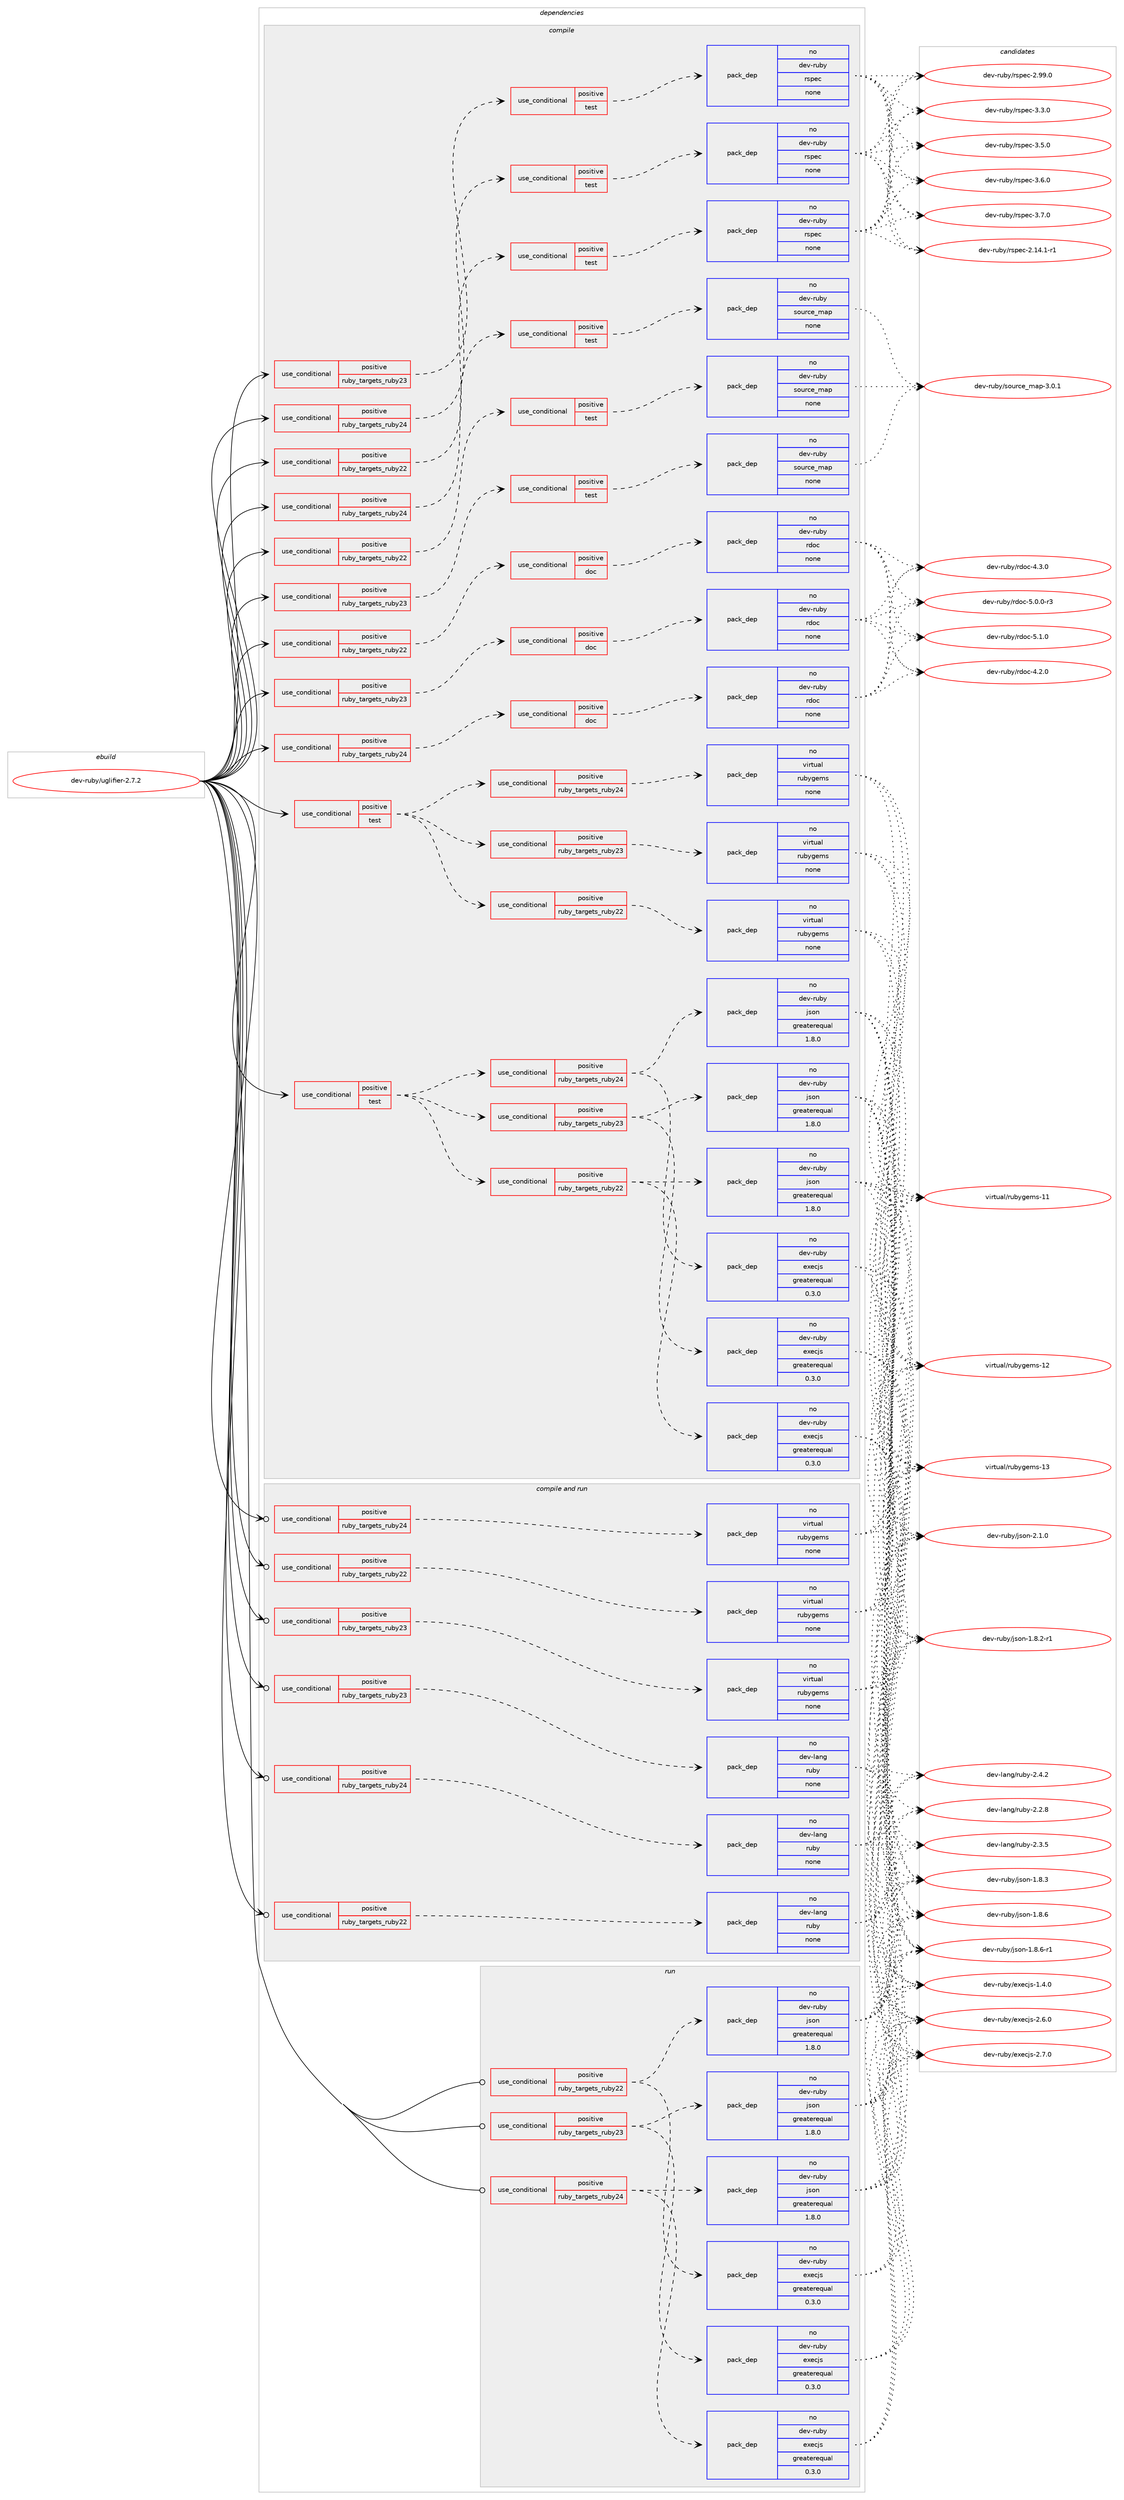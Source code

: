 digraph prolog {

# *************
# Graph options
# *************

newrank=true;
concentrate=true;
compound=true;
graph [rankdir=LR,fontname=Helvetica,fontsize=10,ranksep=1.5];#, ranksep=2.5, nodesep=0.2];
edge  [arrowhead=vee];
node  [fontname=Helvetica,fontsize=10];

# **********
# The ebuild
# **********

subgraph cluster_leftcol {
color=gray;
rank=same;
label=<<i>ebuild</i>>;
id [label="dev-ruby/uglifier-2.7.2", color=red, width=4, href="../dev-ruby/uglifier-2.7.2.svg"];
}

# ****************
# The dependencies
# ****************

subgraph cluster_midcol {
color=gray;
label=<<i>dependencies</i>>;
subgraph cluster_compile {
fillcolor="#eeeeee";
style=filled;
label=<<i>compile</i>>;
subgraph cond75864 {
dependency276438 [label=<<TABLE BORDER="0" CELLBORDER="1" CELLSPACING="0" CELLPADDING="4"><TR><TD ROWSPAN="3" CELLPADDING="10">use_conditional</TD></TR><TR><TD>positive</TD></TR><TR><TD>ruby_targets_ruby22</TD></TR></TABLE>>, shape=none, color=red];
subgraph cond75865 {
dependency276439 [label=<<TABLE BORDER="0" CELLBORDER="1" CELLSPACING="0" CELLPADDING="4"><TR><TD ROWSPAN="3" CELLPADDING="10">use_conditional</TD></TR><TR><TD>positive</TD></TR><TR><TD>doc</TD></TR></TABLE>>, shape=none, color=red];
subgraph pack196458 {
dependency276440 [label=<<TABLE BORDER="0" CELLBORDER="1" CELLSPACING="0" CELLPADDING="4" WIDTH="220"><TR><TD ROWSPAN="6" CELLPADDING="30">pack_dep</TD></TR><TR><TD WIDTH="110">no</TD></TR><TR><TD>dev-ruby</TD></TR><TR><TD>rdoc</TD></TR><TR><TD>none</TD></TR><TR><TD></TD></TR></TABLE>>, shape=none, color=blue];
}
dependency276439:e -> dependency276440:w [weight=20,style="dashed",arrowhead="vee"];
}
dependency276438:e -> dependency276439:w [weight=20,style="dashed",arrowhead="vee"];
}
id:e -> dependency276438:w [weight=20,style="solid",arrowhead="vee"];
subgraph cond75866 {
dependency276441 [label=<<TABLE BORDER="0" CELLBORDER="1" CELLSPACING="0" CELLPADDING="4"><TR><TD ROWSPAN="3" CELLPADDING="10">use_conditional</TD></TR><TR><TD>positive</TD></TR><TR><TD>ruby_targets_ruby22</TD></TR></TABLE>>, shape=none, color=red];
subgraph cond75867 {
dependency276442 [label=<<TABLE BORDER="0" CELLBORDER="1" CELLSPACING="0" CELLPADDING="4"><TR><TD ROWSPAN="3" CELLPADDING="10">use_conditional</TD></TR><TR><TD>positive</TD></TR><TR><TD>test</TD></TR></TABLE>>, shape=none, color=red];
subgraph pack196459 {
dependency276443 [label=<<TABLE BORDER="0" CELLBORDER="1" CELLSPACING="0" CELLPADDING="4" WIDTH="220"><TR><TD ROWSPAN="6" CELLPADDING="30">pack_dep</TD></TR><TR><TD WIDTH="110">no</TD></TR><TR><TD>dev-ruby</TD></TR><TR><TD>rspec</TD></TR><TR><TD>none</TD></TR><TR><TD></TD></TR></TABLE>>, shape=none, color=blue];
}
dependency276442:e -> dependency276443:w [weight=20,style="dashed",arrowhead="vee"];
}
dependency276441:e -> dependency276442:w [weight=20,style="dashed",arrowhead="vee"];
}
id:e -> dependency276441:w [weight=20,style="solid",arrowhead="vee"];
subgraph cond75868 {
dependency276444 [label=<<TABLE BORDER="0" CELLBORDER="1" CELLSPACING="0" CELLPADDING="4"><TR><TD ROWSPAN="3" CELLPADDING="10">use_conditional</TD></TR><TR><TD>positive</TD></TR><TR><TD>ruby_targets_ruby22</TD></TR></TABLE>>, shape=none, color=red];
subgraph cond75869 {
dependency276445 [label=<<TABLE BORDER="0" CELLBORDER="1" CELLSPACING="0" CELLPADDING="4"><TR><TD ROWSPAN="3" CELLPADDING="10">use_conditional</TD></TR><TR><TD>positive</TD></TR><TR><TD>test</TD></TR></TABLE>>, shape=none, color=red];
subgraph pack196460 {
dependency276446 [label=<<TABLE BORDER="0" CELLBORDER="1" CELLSPACING="0" CELLPADDING="4" WIDTH="220"><TR><TD ROWSPAN="6" CELLPADDING="30">pack_dep</TD></TR><TR><TD WIDTH="110">no</TD></TR><TR><TD>dev-ruby</TD></TR><TR><TD>source_map</TD></TR><TR><TD>none</TD></TR><TR><TD></TD></TR></TABLE>>, shape=none, color=blue];
}
dependency276445:e -> dependency276446:w [weight=20,style="dashed",arrowhead="vee"];
}
dependency276444:e -> dependency276445:w [weight=20,style="dashed",arrowhead="vee"];
}
id:e -> dependency276444:w [weight=20,style="solid",arrowhead="vee"];
subgraph cond75870 {
dependency276447 [label=<<TABLE BORDER="0" CELLBORDER="1" CELLSPACING="0" CELLPADDING="4"><TR><TD ROWSPAN="3" CELLPADDING="10">use_conditional</TD></TR><TR><TD>positive</TD></TR><TR><TD>ruby_targets_ruby23</TD></TR></TABLE>>, shape=none, color=red];
subgraph cond75871 {
dependency276448 [label=<<TABLE BORDER="0" CELLBORDER="1" CELLSPACING="0" CELLPADDING="4"><TR><TD ROWSPAN="3" CELLPADDING="10">use_conditional</TD></TR><TR><TD>positive</TD></TR><TR><TD>doc</TD></TR></TABLE>>, shape=none, color=red];
subgraph pack196461 {
dependency276449 [label=<<TABLE BORDER="0" CELLBORDER="1" CELLSPACING="0" CELLPADDING="4" WIDTH="220"><TR><TD ROWSPAN="6" CELLPADDING="30">pack_dep</TD></TR><TR><TD WIDTH="110">no</TD></TR><TR><TD>dev-ruby</TD></TR><TR><TD>rdoc</TD></TR><TR><TD>none</TD></TR><TR><TD></TD></TR></TABLE>>, shape=none, color=blue];
}
dependency276448:e -> dependency276449:w [weight=20,style="dashed",arrowhead="vee"];
}
dependency276447:e -> dependency276448:w [weight=20,style="dashed",arrowhead="vee"];
}
id:e -> dependency276447:w [weight=20,style="solid",arrowhead="vee"];
subgraph cond75872 {
dependency276450 [label=<<TABLE BORDER="0" CELLBORDER="1" CELLSPACING="0" CELLPADDING="4"><TR><TD ROWSPAN="3" CELLPADDING="10">use_conditional</TD></TR><TR><TD>positive</TD></TR><TR><TD>ruby_targets_ruby23</TD></TR></TABLE>>, shape=none, color=red];
subgraph cond75873 {
dependency276451 [label=<<TABLE BORDER="0" CELLBORDER="1" CELLSPACING="0" CELLPADDING="4"><TR><TD ROWSPAN="3" CELLPADDING="10">use_conditional</TD></TR><TR><TD>positive</TD></TR><TR><TD>test</TD></TR></TABLE>>, shape=none, color=red];
subgraph pack196462 {
dependency276452 [label=<<TABLE BORDER="0" CELLBORDER="1" CELLSPACING="0" CELLPADDING="4" WIDTH="220"><TR><TD ROWSPAN="6" CELLPADDING="30">pack_dep</TD></TR><TR><TD WIDTH="110">no</TD></TR><TR><TD>dev-ruby</TD></TR><TR><TD>rspec</TD></TR><TR><TD>none</TD></TR><TR><TD></TD></TR></TABLE>>, shape=none, color=blue];
}
dependency276451:e -> dependency276452:w [weight=20,style="dashed",arrowhead="vee"];
}
dependency276450:e -> dependency276451:w [weight=20,style="dashed",arrowhead="vee"];
}
id:e -> dependency276450:w [weight=20,style="solid",arrowhead="vee"];
subgraph cond75874 {
dependency276453 [label=<<TABLE BORDER="0" CELLBORDER="1" CELLSPACING="0" CELLPADDING="4"><TR><TD ROWSPAN="3" CELLPADDING="10">use_conditional</TD></TR><TR><TD>positive</TD></TR><TR><TD>ruby_targets_ruby23</TD></TR></TABLE>>, shape=none, color=red];
subgraph cond75875 {
dependency276454 [label=<<TABLE BORDER="0" CELLBORDER="1" CELLSPACING="0" CELLPADDING="4"><TR><TD ROWSPAN="3" CELLPADDING="10">use_conditional</TD></TR><TR><TD>positive</TD></TR><TR><TD>test</TD></TR></TABLE>>, shape=none, color=red];
subgraph pack196463 {
dependency276455 [label=<<TABLE BORDER="0" CELLBORDER="1" CELLSPACING="0" CELLPADDING="4" WIDTH="220"><TR><TD ROWSPAN="6" CELLPADDING="30">pack_dep</TD></TR><TR><TD WIDTH="110">no</TD></TR><TR><TD>dev-ruby</TD></TR><TR><TD>source_map</TD></TR><TR><TD>none</TD></TR><TR><TD></TD></TR></TABLE>>, shape=none, color=blue];
}
dependency276454:e -> dependency276455:w [weight=20,style="dashed",arrowhead="vee"];
}
dependency276453:e -> dependency276454:w [weight=20,style="dashed",arrowhead="vee"];
}
id:e -> dependency276453:w [weight=20,style="solid",arrowhead="vee"];
subgraph cond75876 {
dependency276456 [label=<<TABLE BORDER="0" CELLBORDER="1" CELLSPACING="0" CELLPADDING="4"><TR><TD ROWSPAN="3" CELLPADDING="10">use_conditional</TD></TR><TR><TD>positive</TD></TR><TR><TD>ruby_targets_ruby24</TD></TR></TABLE>>, shape=none, color=red];
subgraph cond75877 {
dependency276457 [label=<<TABLE BORDER="0" CELLBORDER="1" CELLSPACING="0" CELLPADDING="4"><TR><TD ROWSPAN="3" CELLPADDING="10">use_conditional</TD></TR><TR><TD>positive</TD></TR><TR><TD>doc</TD></TR></TABLE>>, shape=none, color=red];
subgraph pack196464 {
dependency276458 [label=<<TABLE BORDER="0" CELLBORDER="1" CELLSPACING="0" CELLPADDING="4" WIDTH="220"><TR><TD ROWSPAN="6" CELLPADDING="30">pack_dep</TD></TR><TR><TD WIDTH="110">no</TD></TR><TR><TD>dev-ruby</TD></TR><TR><TD>rdoc</TD></TR><TR><TD>none</TD></TR><TR><TD></TD></TR></TABLE>>, shape=none, color=blue];
}
dependency276457:e -> dependency276458:w [weight=20,style="dashed",arrowhead="vee"];
}
dependency276456:e -> dependency276457:w [weight=20,style="dashed",arrowhead="vee"];
}
id:e -> dependency276456:w [weight=20,style="solid",arrowhead="vee"];
subgraph cond75878 {
dependency276459 [label=<<TABLE BORDER="0" CELLBORDER="1" CELLSPACING="0" CELLPADDING="4"><TR><TD ROWSPAN="3" CELLPADDING="10">use_conditional</TD></TR><TR><TD>positive</TD></TR><TR><TD>ruby_targets_ruby24</TD></TR></TABLE>>, shape=none, color=red];
subgraph cond75879 {
dependency276460 [label=<<TABLE BORDER="0" CELLBORDER="1" CELLSPACING="0" CELLPADDING="4"><TR><TD ROWSPAN="3" CELLPADDING="10">use_conditional</TD></TR><TR><TD>positive</TD></TR><TR><TD>test</TD></TR></TABLE>>, shape=none, color=red];
subgraph pack196465 {
dependency276461 [label=<<TABLE BORDER="0" CELLBORDER="1" CELLSPACING="0" CELLPADDING="4" WIDTH="220"><TR><TD ROWSPAN="6" CELLPADDING="30">pack_dep</TD></TR><TR><TD WIDTH="110">no</TD></TR><TR><TD>dev-ruby</TD></TR><TR><TD>rspec</TD></TR><TR><TD>none</TD></TR><TR><TD></TD></TR></TABLE>>, shape=none, color=blue];
}
dependency276460:e -> dependency276461:w [weight=20,style="dashed",arrowhead="vee"];
}
dependency276459:e -> dependency276460:w [weight=20,style="dashed",arrowhead="vee"];
}
id:e -> dependency276459:w [weight=20,style="solid",arrowhead="vee"];
subgraph cond75880 {
dependency276462 [label=<<TABLE BORDER="0" CELLBORDER="1" CELLSPACING="0" CELLPADDING="4"><TR><TD ROWSPAN="3" CELLPADDING="10">use_conditional</TD></TR><TR><TD>positive</TD></TR><TR><TD>ruby_targets_ruby24</TD></TR></TABLE>>, shape=none, color=red];
subgraph cond75881 {
dependency276463 [label=<<TABLE BORDER="0" CELLBORDER="1" CELLSPACING="0" CELLPADDING="4"><TR><TD ROWSPAN="3" CELLPADDING="10">use_conditional</TD></TR><TR><TD>positive</TD></TR><TR><TD>test</TD></TR></TABLE>>, shape=none, color=red];
subgraph pack196466 {
dependency276464 [label=<<TABLE BORDER="0" CELLBORDER="1" CELLSPACING="0" CELLPADDING="4" WIDTH="220"><TR><TD ROWSPAN="6" CELLPADDING="30">pack_dep</TD></TR><TR><TD WIDTH="110">no</TD></TR><TR><TD>dev-ruby</TD></TR><TR><TD>source_map</TD></TR><TR><TD>none</TD></TR><TR><TD></TD></TR></TABLE>>, shape=none, color=blue];
}
dependency276463:e -> dependency276464:w [weight=20,style="dashed",arrowhead="vee"];
}
dependency276462:e -> dependency276463:w [weight=20,style="dashed",arrowhead="vee"];
}
id:e -> dependency276462:w [weight=20,style="solid",arrowhead="vee"];
subgraph cond75882 {
dependency276465 [label=<<TABLE BORDER="0" CELLBORDER="1" CELLSPACING="0" CELLPADDING="4"><TR><TD ROWSPAN="3" CELLPADDING="10">use_conditional</TD></TR><TR><TD>positive</TD></TR><TR><TD>test</TD></TR></TABLE>>, shape=none, color=red];
subgraph cond75883 {
dependency276466 [label=<<TABLE BORDER="0" CELLBORDER="1" CELLSPACING="0" CELLPADDING="4"><TR><TD ROWSPAN="3" CELLPADDING="10">use_conditional</TD></TR><TR><TD>positive</TD></TR><TR><TD>ruby_targets_ruby22</TD></TR></TABLE>>, shape=none, color=red];
subgraph pack196467 {
dependency276467 [label=<<TABLE BORDER="0" CELLBORDER="1" CELLSPACING="0" CELLPADDING="4" WIDTH="220"><TR><TD ROWSPAN="6" CELLPADDING="30">pack_dep</TD></TR><TR><TD WIDTH="110">no</TD></TR><TR><TD>dev-ruby</TD></TR><TR><TD>execjs</TD></TR><TR><TD>greaterequal</TD></TR><TR><TD>0.3.0</TD></TR></TABLE>>, shape=none, color=blue];
}
dependency276466:e -> dependency276467:w [weight=20,style="dashed",arrowhead="vee"];
subgraph pack196468 {
dependency276468 [label=<<TABLE BORDER="0" CELLBORDER="1" CELLSPACING="0" CELLPADDING="4" WIDTH="220"><TR><TD ROWSPAN="6" CELLPADDING="30">pack_dep</TD></TR><TR><TD WIDTH="110">no</TD></TR><TR><TD>dev-ruby</TD></TR><TR><TD>json</TD></TR><TR><TD>greaterequal</TD></TR><TR><TD>1.8.0</TD></TR></TABLE>>, shape=none, color=blue];
}
dependency276466:e -> dependency276468:w [weight=20,style="dashed",arrowhead="vee"];
}
dependency276465:e -> dependency276466:w [weight=20,style="dashed",arrowhead="vee"];
subgraph cond75884 {
dependency276469 [label=<<TABLE BORDER="0" CELLBORDER="1" CELLSPACING="0" CELLPADDING="4"><TR><TD ROWSPAN="3" CELLPADDING="10">use_conditional</TD></TR><TR><TD>positive</TD></TR><TR><TD>ruby_targets_ruby23</TD></TR></TABLE>>, shape=none, color=red];
subgraph pack196469 {
dependency276470 [label=<<TABLE BORDER="0" CELLBORDER="1" CELLSPACING="0" CELLPADDING="4" WIDTH="220"><TR><TD ROWSPAN="6" CELLPADDING="30">pack_dep</TD></TR><TR><TD WIDTH="110">no</TD></TR><TR><TD>dev-ruby</TD></TR><TR><TD>execjs</TD></TR><TR><TD>greaterequal</TD></TR><TR><TD>0.3.0</TD></TR></TABLE>>, shape=none, color=blue];
}
dependency276469:e -> dependency276470:w [weight=20,style="dashed",arrowhead="vee"];
subgraph pack196470 {
dependency276471 [label=<<TABLE BORDER="0" CELLBORDER="1" CELLSPACING="0" CELLPADDING="4" WIDTH="220"><TR><TD ROWSPAN="6" CELLPADDING="30">pack_dep</TD></TR><TR><TD WIDTH="110">no</TD></TR><TR><TD>dev-ruby</TD></TR><TR><TD>json</TD></TR><TR><TD>greaterequal</TD></TR><TR><TD>1.8.0</TD></TR></TABLE>>, shape=none, color=blue];
}
dependency276469:e -> dependency276471:w [weight=20,style="dashed",arrowhead="vee"];
}
dependency276465:e -> dependency276469:w [weight=20,style="dashed",arrowhead="vee"];
subgraph cond75885 {
dependency276472 [label=<<TABLE BORDER="0" CELLBORDER="1" CELLSPACING="0" CELLPADDING="4"><TR><TD ROWSPAN="3" CELLPADDING="10">use_conditional</TD></TR><TR><TD>positive</TD></TR><TR><TD>ruby_targets_ruby24</TD></TR></TABLE>>, shape=none, color=red];
subgraph pack196471 {
dependency276473 [label=<<TABLE BORDER="0" CELLBORDER="1" CELLSPACING="0" CELLPADDING="4" WIDTH="220"><TR><TD ROWSPAN="6" CELLPADDING="30">pack_dep</TD></TR><TR><TD WIDTH="110">no</TD></TR><TR><TD>dev-ruby</TD></TR><TR><TD>execjs</TD></TR><TR><TD>greaterequal</TD></TR><TR><TD>0.3.0</TD></TR></TABLE>>, shape=none, color=blue];
}
dependency276472:e -> dependency276473:w [weight=20,style="dashed",arrowhead="vee"];
subgraph pack196472 {
dependency276474 [label=<<TABLE BORDER="0" CELLBORDER="1" CELLSPACING="0" CELLPADDING="4" WIDTH="220"><TR><TD ROWSPAN="6" CELLPADDING="30">pack_dep</TD></TR><TR><TD WIDTH="110">no</TD></TR><TR><TD>dev-ruby</TD></TR><TR><TD>json</TD></TR><TR><TD>greaterequal</TD></TR><TR><TD>1.8.0</TD></TR></TABLE>>, shape=none, color=blue];
}
dependency276472:e -> dependency276474:w [weight=20,style="dashed",arrowhead="vee"];
}
dependency276465:e -> dependency276472:w [weight=20,style="dashed",arrowhead="vee"];
}
id:e -> dependency276465:w [weight=20,style="solid",arrowhead="vee"];
subgraph cond75886 {
dependency276475 [label=<<TABLE BORDER="0" CELLBORDER="1" CELLSPACING="0" CELLPADDING="4"><TR><TD ROWSPAN="3" CELLPADDING="10">use_conditional</TD></TR><TR><TD>positive</TD></TR><TR><TD>test</TD></TR></TABLE>>, shape=none, color=red];
subgraph cond75887 {
dependency276476 [label=<<TABLE BORDER="0" CELLBORDER="1" CELLSPACING="0" CELLPADDING="4"><TR><TD ROWSPAN="3" CELLPADDING="10">use_conditional</TD></TR><TR><TD>positive</TD></TR><TR><TD>ruby_targets_ruby22</TD></TR></TABLE>>, shape=none, color=red];
subgraph pack196473 {
dependency276477 [label=<<TABLE BORDER="0" CELLBORDER="1" CELLSPACING="0" CELLPADDING="4" WIDTH="220"><TR><TD ROWSPAN="6" CELLPADDING="30">pack_dep</TD></TR><TR><TD WIDTH="110">no</TD></TR><TR><TD>virtual</TD></TR><TR><TD>rubygems</TD></TR><TR><TD>none</TD></TR><TR><TD></TD></TR></TABLE>>, shape=none, color=blue];
}
dependency276476:e -> dependency276477:w [weight=20,style="dashed",arrowhead="vee"];
}
dependency276475:e -> dependency276476:w [weight=20,style="dashed",arrowhead="vee"];
subgraph cond75888 {
dependency276478 [label=<<TABLE BORDER="0" CELLBORDER="1" CELLSPACING="0" CELLPADDING="4"><TR><TD ROWSPAN="3" CELLPADDING="10">use_conditional</TD></TR><TR><TD>positive</TD></TR><TR><TD>ruby_targets_ruby23</TD></TR></TABLE>>, shape=none, color=red];
subgraph pack196474 {
dependency276479 [label=<<TABLE BORDER="0" CELLBORDER="1" CELLSPACING="0" CELLPADDING="4" WIDTH="220"><TR><TD ROWSPAN="6" CELLPADDING="30">pack_dep</TD></TR><TR><TD WIDTH="110">no</TD></TR><TR><TD>virtual</TD></TR><TR><TD>rubygems</TD></TR><TR><TD>none</TD></TR><TR><TD></TD></TR></TABLE>>, shape=none, color=blue];
}
dependency276478:e -> dependency276479:w [weight=20,style="dashed",arrowhead="vee"];
}
dependency276475:e -> dependency276478:w [weight=20,style="dashed",arrowhead="vee"];
subgraph cond75889 {
dependency276480 [label=<<TABLE BORDER="0" CELLBORDER="1" CELLSPACING="0" CELLPADDING="4"><TR><TD ROWSPAN="3" CELLPADDING="10">use_conditional</TD></TR><TR><TD>positive</TD></TR><TR><TD>ruby_targets_ruby24</TD></TR></TABLE>>, shape=none, color=red];
subgraph pack196475 {
dependency276481 [label=<<TABLE BORDER="0" CELLBORDER="1" CELLSPACING="0" CELLPADDING="4" WIDTH="220"><TR><TD ROWSPAN="6" CELLPADDING="30">pack_dep</TD></TR><TR><TD WIDTH="110">no</TD></TR><TR><TD>virtual</TD></TR><TR><TD>rubygems</TD></TR><TR><TD>none</TD></TR><TR><TD></TD></TR></TABLE>>, shape=none, color=blue];
}
dependency276480:e -> dependency276481:w [weight=20,style="dashed",arrowhead="vee"];
}
dependency276475:e -> dependency276480:w [weight=20,style="dashed",arrowhead="vee"];
}
id:e -> dependency276475:w [weight=20,style="solid",arrowhead="vee"];
}
subgraph cluster_compileandrun {
fillcolor="#eeeeee";
style=filled;
label=<<i>compile and run</i>>;
subgraph cond75890 {
dependency276482 [label=<<TABLE BORDER="0" CELLBORDER="1" CELLSPACING="0" CELLPADDING="4"><TR><TD ROWSPAN="3" CELLPADDING="10">use_conditional</TD></TR><TR><TD>positive</TD></TR><TR><TD>ruby_targets_ruby22</TD></TR></TABLE>>, shape=none, color=red];
subgraph pack196476 {
dependency276483 [label=<<TABLE BORDER="0" CELLBORDER="1" CELLSPACING="0" CELLPADDING="4" WIDTH="220"><TR><TD ROWSPAN="6" CELLPADDING="30">pack_dep</TD></TR><TR><TD WIDTH="110">no</TD></TR><TR><TD>dev-lang</TD></TR><TR><TD>ruby</TD></TR><TR><TD>none</TD></TR><TR><TD></TD></TR></TABLE>>, shape=none, color=blue];
}
dependency276482:e -> dependency276483:w [weight=20,style="dashed",arrowhead="vee"];
}
id:e -> dependency276482:w [weight=20,style="solid",arrowhead="odotvee"];
subgraph cond75891 {
dependency276484 [label=<<TABLE BORDER="0" CELLBORDER="1" CELLSPACING="0" CELLPADDING="4"><TR><TD ROWSPAN="3" CELLPADDING="10">use_conditional</TD></TR><TR><TD>positive</TD></TR><TR><TD>ruby_targets_ruby22</TD></TR></TABLE>>, shape=none, color=red];
subgraph pack196477 {
dependency276485 [label=<<TABLE BORDER="0" CELLBORDER="1" CELLSPACING="0" CELLPADDING="4" WIDTH="220"><TR><TD ROWSPAN="6" CELLPADDING="30">pack_dep</TD></TR><TR><TD WIDTH="110">no</TD></TR><TR><TD>virtual</TD></TR><TR><TD>rubygems</TD></TR><TR><TD>none</TD></TR><TR><TD></TD></TR></TABLE>>, shape=none, color=blue];
}
dependency276484:e -> dependency276485:w [weight=20,style="dashed",arrowhead="vee"];
}
id:e -> dependency276484:w [weight=20,style="solid",arrowhead="odotvee"];
subgraph cond75892 {
dependency276486 [label=<<TABLE BORDER="0" CELLBORDER="1" CELLSPACING="0" CELLPADDING="4"><TR><TD ROWSPAN="3" CELLPADDING="10">use_conditional</TD></TR><TR><TD>positive</TD></TR><TR><TD>ruby_targets_ruby23</TD></TR></TABLE>>, shape=none, color=red];
subgraph pack196478 {
dependency276487 [label=<<TABLE BORDER="0" CELLBORDER="1" CELLSPACING="0" CELLPADDING="4" WIDTH="220"><TR><TD ROWSPAN="6" CELLPADDING="30">pack_dep</TD></TR><TR><TD WIDTH="110">no</TD></TR><TR><TD>dev-lang</TD></TR><TR><TD>ruby</TD></TR><TR><TD>none</TD></TR><TR><TD></TD></TR></TABLE>>, shape=none, color=blue];
}
dependency276486:e -> dependency276487:w [weight=20,style="dashed",arrowhead="vee"];
}
id:e -> dependency276486:w [weight=20,style="solid",arrowhead="odotvee"];
subgraph cond75893 {
dependency276488 [label=<<TABLE BORDER="0" CELLBORDER="1" CELLSPACING="0" CELLPADDING="4"><TR><TD ROWSPAN="3" CELLPADDING="10">use_conditional</TD></TR><TR><TD>positive</TD></TR><TR><TD>ruby_targets_ruby23</TD></TR></TABLE>>, shape=none, color=red];
subgraph pack196479 {
dependency276489 [label=<<TABLE BORDER="0" CELLBORDER="1" CELLSPACING="0" CELLPADDING="4" WIDTH="220"><TR><TD ROWSPAN="6" CELLPADDING="30">pack_dep</TD></TR><TR><TD WIDTH="110">no</TD></TR><TR><TD>virtual</TD></TR><TR><TD>rubygems</TD></TR><TR><TD>none</TD></TR><TR><TD></TD></TR></TABLE>>, shape=none, color=blue];
}
dependency276488:e -> dependency276489:w [weight=20,style="dashed",arrowhead="vee"];
}
id:e -> dependency276488:w [weight=20,style="solid",arrowhead="odotvee"];
subgraph cond75894 {
dependency276490 [label=<<TABLE BORDER="0" CELLBORDER="1" CELLSPACING="0" CELLPADDING="4"><TR><TD ROWSPAN="3" CELLPADDING="10">use_conditional</TD></TR><TR><TD>positive</TD></TR><TR><TD>ruby_targets_ruby24</TD></TR></TABLE>>, shape=none, color=red];
subgraph pack196480 {
dependency276491 [label=<<TABLE BORDER="0" CELLBORDER="1" CELLSPACING="0" CELLPADDING="4" WIDTH="220"><TR><TD ROWSPAN="6" CELLPADDING="30">pack_dep</TD></TR><TR><TD WIDTH="110">no</TD></TR><TR><TD>dev-lang</TD></TR><TR><TD>ruby</TD></TR><TR><TD>none</TD></TR><TR><TD></TD></TR></TABLE>>, shape=none, color=blue];
}
dependency276490:e -> dependency276491:w [weight=20,style="dashed",arrowhead="vee"];
}
id:e -> dependency276490:w [weight=20,style="solid",arrowhead="odotvee"];
subgraph cond75895 {
dependency276492 [label=<<TABLE BORDER="0" CELLBORDER="1" CELLSPACING="0" CELLPADDING="4"><TR><TD ROWSPAN="3" CELLPADDING="10">use_conditional</TD></TR><TR><TD>positive</TD></TR><TR><TD>ruby_targets_ruby24</TD></TR></TABLE>>, shape=none, color=red];
subgraph pack196481 {
dependency276493 [label=<<TABLE BORDER="0" CELLBORDER="1" CELLSPACING="0" CELLPADDING="4" WIDTH="220"><TR><TD ROWSPAN="6" CELLPADDING="30">pack_dep</TD></TR><TR><TD WIDTH="110">no</TD></TR><TR><TD>virtual</TD></TR><TR><TD>rubygems</TD></TR><TR><TD>none</TD></TR><TR><TD></TD></TR></TABLE>>, shape=none, color=blue];
}
dependency276492:e -> dependency276493:w [weight=20,style="dashed",arrowhead="vee"];
}
id:e -> dependency276492:w [weight=20,style="solid",arrowhead="odotvee"];
}
subgraph cluster_run {
fillcolor="#eeeeee";
style=filled;
label=<<i>run</i>>;
subgraph cond75896 {
dependency276494 [label=<<TABLE BORDER="0" CELLBORDER="1" CELLSPACING="0" CELLPADDING="4"><TR><TD ROWSPAN="3" CELLPADDING="10">use_conditional</TD></TR><TR><TD>positive</TD></TR><TR><TD>ruby_targets_ruby22</TD></TR></TABLE>>, shape=none, color=red];
subgraph pack196482 {
dependency276495 [label=<<TABLE BORDER="0" CELLBORDER="1" CELLSPACING="0" CELLPADDING="4" WIDTH="220"><TR><TD ROWSPAN="6" CELLPADDING="30">pack_dep</TD></TR><TR><TD WIDTH="110">no</TD></TR><TR><TD>dev-ruby</TD></TR><TR><TD>execjs</TD></TR><TR><TD>greaterequal</TD></TR><TR><TD>0.3.0</TD></TR></TABLE>>, shape=none, color=blue];
}
dependency276494:e -> dependency276495:w [weight=20,style="dashed",arrowhead="vee"];
subgraph pack196483 {
dependency276496 [label=<<TABLE BORDER="0" CELLBORDER="1" CELLSPACING="0" CELLPADDING="4" WIDTH="220"><TR><TD ROWSPAN="6" CELLPADDING="30">pack_dep</TD></TR><TR><TD WIDTH="110">no</TD></TR><TR><TD>dev-ruby</TD></TR><TR><TD>json</TD></TR><TR><TD>greaterequal</TD></TR><TR><TD>1.8.0</TD></TR></TABLE>>, shape=none, color=blue];
}
dependency276494:e -> dependency276496:w [weight=20,style="dashed",arrowhead="vee"];
}
id:e -> dependency276494:w [weight=20,style="solid",arrowhead="odot"];
subgraph cond75897 {
dependency276497 [label=<<TABLE BORDER="0" CELLBORDER="1" CELLSPACING="0" CELLPADDING="4"><TR><TD ROWSPAN="3" CELLPADDING="10">use_conditional</TD></TR><TR><TD>positive</TD></TR><TR><TD>ruby_targets_ruby23</TD></TR></TABLE>>, shape=none, color=red];
subgraph pack196484 {
dependency276498 [label=<<TABLE BORDER="0" CELLBORDER="1" CELLSPACING="0" CELLPADDING="4" WIDTH="220"><TR><TD ROWSPAN="6" CELLPADDING="30">pack_dep</TD></TR><TR><TD WIDTH="110">no</TD></TR><TR><TD>dev-ruby</TD></TR><TR><TD>execjs</TD></TR><TR><TD>greaterequal</TD></TR><TR><TD>0.3.0</TD></TR></TABLE>>, shape=none, color=blue];
}
dependency276497:e -> dependency276498:w [weight=20,style="dashed",arrowhead="vee"];
subgraph pack196485 {
dependency276499 [label=<<TABLE BORDER="0" CELLBORDER="1" CELLSPACING="0" CELLPADDING="4" WIDTH="220"><TR><TD ROWSPAN="6" CELLPADDING="30">pack_dep</TD></TR><TR><TD WIDTH="110">no</TD></TR><TR><TD>dev-ruby</TD></TR><TR><TD>json</TD></TR><TR><TD>greaterequal</TD></TR><TR><TD>1.8.0</TD></TR></TABLE>>, shape=none, color=blue];
}
dependency276497:e -> dependency276499:w [weight=20,style="dashed",arrowhead="vee"];
}
id:e -> dependency276497:w [weight=20,style="solid",arrowhead="odot"];
subgraph cond75898 {
dependency276500 [label=<<TABLE BORDER="0" CELLBORDER="1" CELLSPACING="0" CELLPADDING="4"><TR><TD ROWSPAN="3" CELLPADDING="10">use_conditional</TD></TR><TR><TD>positive</TD></TR><TR><TD>ruby_targets_ruby24</TD></TR></TABLE>>, shape=none, color=red];
subgraph pack196486 {
dependency276501 [label=<<TABLE BORDER="0" CELLBORDER="1" CELLSPACING="0" CELLPADDING="4" WIDTH="220"><TR><TD ROWSPAN="6" CELLPADDING="30">pack_dep</TD></TR><TR><TD WIDTH="110">no</TD></TR><TR><TD>dev-ruby</TD></TR><TR><TD>execjs</TD></TR><TR><TD>greaterequal</TD></TR><TR><TD>0.3.0</TD></TR></TABLE>>, shape=none, color=blue];
}
dependency276500:e -> dependency276501:w [weight=20,style="dashed",arrowhead="vee"];
subgraph pack196487 {
dependency276502 [label=<<TABLE BORDER="0" CELLBORDER="1" CELLSPACING="0" CELLPADDING="4" WIDTH="220"><TR><TD ROWSPAN="6" CELLPADDING="30">pack_dep</TD></TR><TR><TD WIDTH="110">no</TD></TR><TR><TD>dev-ruby</TD></TR><TR><TD>json</TD></TR><TR><TD>greaterequal</TD></TR><TR><TD>1.8.0</TD></TR></TABLE>>, shape=none, color=blue];
}
dependency276500:e -> dependency276502:w [weight=20,style="dashed",arrowhead="vee"];
}
id:e -> dependency276500:w [weight=20,style="solid",arrowhead="odot"];
}
}

# **************
# The candidates
# **************

subgraph cluster_choices {
rank=same;
color=gray;
label=<<i>candidates</i>>;

subgraph choice196458 {
color=black;
nodesep=1;
choice10010111845114117981214711410011199455246504648 [label="dev-ruby/rdoc-4.2.0", color=red, width=4,href="../dev-ruby/rdoc-4.2.0.svg"];
choice10010111845114117981214711410011199455246514648 [label="dev-ruby/rdoc-4.3.0", color=red, width=4,href="../dev-ruby/rdoc-4.3.0.svg"];
choice100101118451141179812147114100111994553464846484511451 [label="dev-ruby/rdoc-5.0.0-r3", color=red, width=4,href="../dev-ruby/rdoc-5.0.0-r3.svg"];
choice10010111845114117981214711410011199455346494648 [label="dev-ruby/rdoc-5.1.0", color=red, width=4,href="../dev-ruby/rdoc-5.1.0.svg"];
dependency276440:e -> choice10010111845114117981214711410011199455246504648:w [style=dotted,weight="100"];
dependency276440:e -> choice10010111845114117981214711410011199455246514648:w [style=dotted,weight="100"];
dependency276440:e -> choice100101118451141179812147114100111994553464846484511451:w [style=dotted,weight="100"];
dependency276440:e -> choice10010111845114117981214711410011199455346494648:w [style=dotted,weight="100"];
}
subgraph choice196459 {
color=black;
nodesep=1;
choice10010111845114117981214711411511210199455046495246494511449 [label="dev-ruby/rspec-2.14.1-r1", color=red, width=4,href="../dev-ruby/rspec-2.14.1-r1.svg"];
choice1001011184511411798121471141151121019945504657574648 [label="dev-ruby/rspec-2.99.0", color=red, width=4,href="../dev-ruby/rspec-2.99.0.svg"];
choice10010111845114117981214711411511210199455146514648 [label="dev-ruby/rspec-3.3.0", color=red, width=4,href="../dev-ruby/rspec-3.3.0.svg"];
choice10010111845114117981214711411511210199455146534648 [label="dev-ruby/rspec-3.5.0", color=red, width=4,href="../dev-ruby/rspec-3.5.0.svg"];
choice10010111845114117981214711411511210199455146544648 [label="dev-ruby/rspec-3.6.0", color=red, width=4,href="../dev-ruby/rspec-3.6.0.svg"];
choice10010111845114117981214711411511210199455146554648 [label="dev-ruby/rspec-3.7.0", color=red, width=4,href="../dev-ruby/rspec-3.7.0.svg"];
dependency276443:e -> choice10010111845114117981214711411511210199455046495246494511449:w [style=dotted,weight="100"];
dependency276443:e -> choice1001011184511411798121471141151121019945504657574648:w [style=dotted,weight="100"];
dependency276443:e -> choice10010111845114117981214711411511210199455146514648:w [style=dotted,weight="100"];
dependency276443:e -> choice10010111845114117981214711411511210199455146534648:w [style=dotted,weight="100"];
dependency276443:e -> choice10010111845114117981214711411511210199455146544648:w [style=dotted,weight="100"];
dependency276443:e -> choice10010111845114117981214711411511210199455146554648:w [style=dotted,weight="100"];
}
subgraph choice196460 {
color=black;
nodesep=1;
choice100101118451141179812147115111117114991019510997112455146484649 [label="dev-ruby/source_map-3.0.1", color=red, width=4,href="../dev-ruby/source_map-3.0.1.svg"];
dependency276446:e -> choice100101118451141179812147115111117114991019510997112455146484649:w [style=dotted,weight="100"];
}
subgraph choice196461 {
color=black;
nodesep=1;
choice10010111845114117981214711410011199455246504648 [label="dev-ruby/rdoc-4.2.0", color=red, width=4,href="../dev-ruby/rdoc-4.2.0.svg"];
choice10010111845114117981214711410011199455246514648 [label="dev-ruby/rdoc-4.3.0", color=red, width=4,href="../dev-ruby/rdoc-4.3.0.svg"];
choice100101118451141179812147114100111994553464846484511451 [label="dev-ruby/rdoc-5.0.0-r3", color=red, width=4,href="../dev-ruby/rdoc-5.0.0-r3.svg"];
choice10010111845114117981214711410011199455346494648 [label="dev-ruby/rdoc-5.1.0", color=red, width=4,href="../dev-ruby/rdoc-5.1.0.svg"];
dependency276449:e -> choice10010111845114117981214711410011199455246504648:w [style=dotted,weight="100"];
dependency276449:e -> choice10010111845114117981214711410011199455246514648:w [style=dotted,weight="100"];
dependency276449:e -> choice100101118451141179812147114100111994553464846484511451:w [style=dotted,weight="100"];
dependency276449:e -> choice10010111845114117981214711410011199455346494648:w [style=dotted,weight="100"];
}
subgraph choice196462 {
color=black;
nodesep=1;
choice10010111845114117981214711411511210199455046495246494511449 [label="dev-ruby/rspec-2.14.1-r1", color=red, width=4,href="../dev-ruby/rspec-2.14.1-r1.svg"];
choice1001011184511411798121471141151121019945504657574648 [label="dev-ruby/rspec-2.99.0", color=red, width=4,href="../dev-ruby/rspec-2.99.0.svg"];
choice10010111845114117981214711411511210199455146514648 [label="dev-ruby/rspec-3.3.0", color=red, width=4,href="../dev-ruby/rspec-3.3.0.svg"];
choice10010111845114117981214711411511210199455146534648 [label="dev-ruby/rspec-3.5.0", color=red, width=4,href="../dev-ruby/rspec-3.5.0.svg"];
choice10010111845114117981214711411511210199455146544648 [label="dev-ruby/rspec-3.6.0", color=red, width=4,href="../dev-ruby/rspec-3.6.0.svg"];
choice10010111845114117981214711411511210199455146554648 [label="dev-ruby/rspec-3.7.0", color=red, width=4,href="../dev-ruby/rspec-3.7.0.svg"];
dependency276452:e -> choice10010111845114117981214711411511210199455046495246494511449:w [style=dotted,weight="100"];
dependency276452:e -> choice1001011184511411798121471141151121019945504657574648:w [style=dotted,weight="100"];
dependency276452:e -> choice10010111845114117981214711411511210199455146514648:w [style=dotted,weight="100"];
dependency276452:e -> choice10010111845114117981214711411511210199455146534648:w [style=dotted,weight="100"];
dependency276452:e -> choice10010111845114117981214711411511210199455146544648:w [style=dotted,weight="100"];
dependency276452:e -> choice10010111845114117981214711411511210199455146554648:w [style=dotted,weight="100"];
}
subgraph choice196463 {
color=black;
nodesep=1;
choice100101118451141179812147115111117114991019510997112455146484649 [label="dev-ruby/source_map-3.0.1", color=red, width=4,href="../dev-ruby/source_map-3.0.1.svg"];
dependency276455:e -> choice100101118451141179812147115111117114991019510997112455146484649:w [style=dotted,weight="100"];
}
subgraph choice196464 {
color=black;
nodesep=1;
choice10010111845114117981214711410011199455246504648 [label="dev-ruby/rdoc-4.2.0", color=red, width=4,href="../dev-ruby/rdoc-4.2.0.svg"];
choice10010111845114117981214711410011199455246514648 [label="dev-ruby/rdoc-4.3.0", color=red, width=4,href="../dev-ruby/rdoc-4.3.0.svg"];
choice100101118451141179812147114100111994553464846484511451 [label="dev-ruby/rdoc-5.0.0-r3", color=red, width=4,href="../dev-ruby/rdoc-5.0.0-r3.svg"];
choice10010111845114117981214711410011199455346494648 [label="dev-ruby/rdoc-5.1.0", color=red, width=4,href="../dev-ruby/rdoc-5.1.0.svg"];
dependency276458:e -> choice10010111845114117981214711410011199455246504648:w [style=dotted,weight="100"];
dependency276458:e -> choice10010111845114117981214711410011199455246514648:w [style=dotted,weight="100"];
dependency276458:e -> choice100101118451141179812147114100111994553464846484511451:w [style=dotted,weight="100"];
dependency276458:e -> choice10010111845114117981214711410011199455346494648:w [style=dotted,weight="100"];
}
subgraph choice196465 {
color=black;
nodesep=1;
choice10010111845114117981214711411511210199455046495246494511449 [label="dev-ruby/rspec-2.14.1-r1", color=red, width=4,href="../dev-ruby/rspec-2.14.1-r1.svg"];
choice1001011184511411798121471141151121019945504657574648 [label="dev-ruby/rspec-2.99.0", color=red, width=4,href="../dev-ruby/rspec-2.99.0.svg"];
choice10010111845114117981214711411511210199455146514648 [label="dev-ruby/rspec-3.3.0", color=red, width=4,href="../dev-ruby/rspec-3.3.0.svg"];
choice10010111845114117981214711411511210199455146534648 [label="dev-ruby/rspec-3.5.0", color=red, width=4,href="../dev-ruby/rspec-3.5.0.svg"];
choice10010111845114117981214711411511210199455146544648 [label="dev-ruby/rspec-3.6.0", color=red, width=4,href="../dev-ruby/rspec-3.6.0.svg"];
choice10010111845114117981214711411511210199455146554648 [label="dev-ruby/rspec-3.7.0", color=red, width=4,href="../dev-ruby/rspec-3.7.0.svg"];
dependency276461:e -> choice10010111845114117981214711411511210199455046495246494511449:w [style=dotted,weight="100"];
dependency276461:e -> choice1001011184511411798121471141151121019945504657574648:w [style=dotted,weight="100"];
dependency276461:e -> choice10010111845114117981214711411511210199455146514648:w [style=dotted,weight="100"];
dependency276461:e -> choice10010111845114117981214711411511210199455146534648:w [style=dotted,weight="100"];
dependency276461:e -> choice10010111845114117981214711411511210199455146544648:w [style=dotted,weight="100"];
dependency276461:e -> choice10010111845114117981214711411511210199455146554648:w [style=dotted,weight="100"];
}
subgraph choice196466 {
color=black;
nodesep=1;
choice100101118451141179812147115111117114991019510997112455146484649 [label="dev-ruby/source_map-3.0.1", color=red, width=4,href="../dev-ruby/source_map-3.0.1.svg"];
dependency276464:e -> choice100101118451141179812147115111117114991019510997112455146484649:w [style=dotted,weight="100"];
}
subgraph choice196467 {
color=black;
nodesep=1;
choice10010111845114117981214710112010199106115454946524648 [label="dev-ruby/execjs-1.4.0", color=red, width=4,href="../dev-ruby/execjs-1.4.0.svg"];
choice10010111845114117981214710112010199106115455046544648 [label="dev-ruby/execjs-2.6.0", color=red, width=4,href="../dev-ruby/execjs-2.6.0.svg"];
choice10010111845114117981214710112010199106115455046554648 [label="dev-ruby/execjs-2.7.0", color=red, width=4,href="../dev-ruby/execjs-2.7.0.svg"];
dependency276467:e -> choice10010111845114117981214710112010199106115454946524648:w [style=dotted,weight="100"];
dependency276467:e -> choice10010111845114117981214710112010199106115455046544648:w [style=dotted,weight="100"];
dependency276467:e -> choice10010111845114117981214710112010199106115455046554648:w [style=dotted,weight="100"];
}
subgraph choice196468 {
color=black;
nodesep=1;
choice1001011184511411798121471061151111104549465646504511449 [label="dev-ruby/json-1.8.2-r1", color=red, width=4,href="../dev-ruby/json-1.8.2-r1.svg"];
choice100101118451141179812147106115111110454946564651 [label="dev-ruby/json-1.8.3", color=red, width=4,href="../dev-ruby/json-1.8.3.svg"];
choice100101118451141179812147106115111110454946564654 [label="dev-ruby/json-1.8.6", color=red, width=4,href="../dev-ruby/json-1.8.6.svg"];
choice1001011184511411798121471061151111104549465646544511449 [label="dev-ruby/json-1.8.6-r1", color=red, width=4,href="../dev-ruby/json-1.8.6-r1.svg"];
choice100101118451141179812147106115111110455046494648 [label="dev-ruby/json-2.1.0", color=red, width=4,href="../dev-ruby/json-2.1.0.svg"];
dependency276468:e -> choice1001011184511411798121471061151111104549465646504511449:w [style=dotted,weight="100"];
dependency276468:e -> choice100101118451141179812147106115111110454946564651:w [style=dotted,weight="100"];
dependency276468:e -> choice100101118451141179812147106115111110454946564654:w [style=dotted,weight="100"];
dependency276468:e -> choice1001011184511411798121471061151111104549465646544511449:w [style=dotted,weight="100"];
dependency276468:e -> choice100101118451141179812147106115111110455046494648:w [style=dotted,weight="100"];
}
subgraph choice196469 {
color=black;
nodesep=1;
choice10010111845114117981214710112010199106115454946524648 [label="dev-ruby/execjs-1.4.0", color=red, width=4,href="../dev-ruby/execjs-1.4.0.svg"];
choice10010111845114117981214710112010199106115455046544648 [label="dev-ruby/execjs-2.6.0", color=red, width=4,href="../dev-ruby/execjs-2.6.0.svg"];
choice10010111845114117981214710112010199106115455046554648 [label="dev-ruby/execjs-2.7.0", color=red, width=4,href="../dev-ruby/execjs-2.7.0.svg"];
dependency276470:e -> choice10010111845114117981214710112010199106115454946524648:w [style=dotted,weight="100"];
dependency276470:e -> choice10010111845114117981214710112010199106115455046544648:w [style=dotted,weight="100"];
dependency276470:e -> choice10010111845114117981214710112010199106115455046554648:w [style=dotted,weight="100"];
}
subgraph choice196470 {
color=black;
nodesep=1;
choice1001011184511411798121471061151111104549465646504511449 [label="dev-ruby/json-1.8.2-r1", color=red, width=4,href="../dev-ruby/json-1.8.2-r1.svg"];
choice100101118451141179812147106115111110454946564651 [label="dev-ruby/json-1.8.3", color=red, width=4,href="../dev-ruby/json-1.8.3.svg"];
choice100101118451141179812147106115111110454946564654 [label="dev-ruby/json-1.8.6", color=red, width=4,href="../dev-ruby/json-1.8.6.svg"];
choice1001011184511411798121471061151111104549465646544511449 [label="dev-ruby/json-1.8.6-r1", color=red, width=4,href="../dev-ruby/json-1.8.6-r1.svg"];
choice100101118451141179812147106115111110455046494648 [label="dev-ruby/json-2.1.0", color=red, width=4,href="../dev-ruby/json-2.1.0.svg"];
dependency276471:e -> choice1001011184511411798121471061151111104549465646504511449:w [style=dotted,weight="100"];
dependency276471:e -> choice100101118451141179812147106115111110454946564651:w [style=dotted,weight="100"];
dependency276471:e -> choice100101118451141179812147106115111110454946564654:w [style=dotted,weight="100"];
dependency276471:e -> choice1001011184511411798121471061151111104549465646544511449:w [style=dotted,weight="100"];
dependency276471:e -> choice100101118451141179812147106115111110455046494648:w [style=dotted,weight="100"];
}
subgraph choice196471 {
color=black;
nodesep=1;
choice10010111845114117981214710112010199106115454946524648 [label="dev-ruby/execjs-1.4.0", color=red, width=4,href="../dev-ruby/execjs-1.4.0.svg"];
choice10010111845114117981214710112010199106115455046544648 [label="dev-ruby/execjs-2.6.0", color=red, width=4,href="../dev-ruby/execjs-2.6.0.svg"];
choice10010111845114117981214710112010199106115455046554648 [label="dev-ruby/execjs-2.7.0", color=red, width=4,href="../dev-ruby/execjs-2.7.0.svg"];
dependency276473:e -> choice10010111845114117981214710112010199106115454946524648:w [style=dotted,weight="100"];
dependency276473:e -> choice10010111845114117981214710112010199106115455046544648:w [style=dotted,weight="100"];
dependency276473:e -> choice10010111845114117981214710112010199106115455046554648:w [style=dotted,weight="100"];
}
subgraph choice196472 {
color=black;
nodesep=1;
choice1001011184511411798121471061151111104549465646504511449 [label="dev-ruby/json-1.8.2-r1", color=red, width=4,href="../dev-ruby/json-1.8.2-r1.svg"];
choice100101118451141179812147106115111110454946564651 [label="dev-ruby/json-1.8.3", color=red, width=4,href="../dev-ruby/json-1.8.3.svg"];
choice100101118451141179812147106115111110454946564654 [label="dev-ruby/json-1.8.6", color=red, width=4,href="../dev-ruby/json-1.8.6.svg"];
choice1001011184511411798121471061151111104549465646544511449 [label="dev-ruby/json-1.8.6-r1", color=red, width=4,href="../dev-ruby/json-1.8.6-r1.svg"];
choice100101118451141179812147106115111110455046494648 [label="dev-ruby/json-2.1.0", color=red, width=4,href="../dev-ruby/json-2.1.0.svg"];
dependency276474:e -> choice1001011184511411798121471061151111104549465646504511449:w [style=dotted,weight="100"];
dependency276474:e -> choice100101118451141179812147106115111110454946564651:w [style=dotted,weight="100"];
dependency276474:e -> choice100101118451141179812147106115111110454946564654:w [style=dotted,weight="100"];
dependency276474:e -> choice1001011184511411798121471061151111104549465646544511449:w [style=dotted,weight="100"];
dependency276474:e -> choice100101118451141179812147106115111110455046494648:w [style=dotted,weight="100"];
}
subgraph choice196473 {
color=black;
nodesep=1;
choice118105114116117971084711411798121103101109115454949 [label="virtual/rubygems-11", color=red, width=4,href="../virtual/rubygems-11.svg"];
choice118105114116117971084711411798121103101109115454950 [label="virtual/rubygems-12", color=red, width=4,href="../virtual/rubygems-12.svg"];
choice118105114116117971084711411798121103101109115454951 [label="virtual/rubygems-13", color=red, width=4,href="../virtual/rubygems-13.svg"];
dependency276477:e -> choice118105114116117971084711411798121103101109115454949:w [style=dotted,weight="100"];
dependency276477:e -> choice118105114116117971084711411798121103101109115454950:w [style=dotted,weight="100"];
dependency276477:e -> choice118105114116117971084711411798121103101109115454951:w [style=dotted,weight="100"];
}
subgraph choice196474 {
color=black;
nodesep=1;
choice118105114116117971084711411798121103101109115454949 [label="virtual/rubygems-11", color=red, width=4,href="../virtual/rubygems-11.svg"];
choice118105114116117971084711411798121103101109115454950 [label="virtual/rubygems-12", color=red, width=4,href="../virtual/rubygems-12.svg"];
choice118105114116117971084711411798121103101109115454951 [label="virtual/rubygems-13", color=red, width=4,href="../virtual/rubygems-13.svg"];
dependency276479:e -> choice118105114116117971084711411798121103101109115454949:w [style=dotted,weight="100"];
dependency276479:e -> choice118105114116117971084711411798121103101109115454950:w [style=dotted,weight="100"];
dependency276479:e -> choice118105114116117971084711411798121103101109115454951:w [style=dotted,weight="100"];
}
subgraph choice196475 {
color=black;
nodesep=1;
choice118105114116117971084711411798121103101109115454949 [label="virtual/rubygems-11", color=red, width=4,href="../virtual/rubygems-11.svg"];
choice118105114116117971084711411798121103101109115454950 [label="virtual/rubygems-12", color=red, width=4,href="../virtual/rubygems-12.svg"];
choice118105114116117971084711411798121103101109115454951 [label="virtual/rubygems-13", color=red, width=4,href="../virtual/rubygems-13.svg"];
dependency276481:e -> choice118105114116117971084711411798121103101109115454949:w [style=dotted,weight="100"];
dependency276481:e -> choice118105114116117971084711411798121103101109115454950:w [style=dotted,weight="100"];
dependency276481:e -> choice118105114116117971084711411798121103101109115454951:w [style=dotted,weight="100"];
}
subgraph choice196476 {
color=black;
nodesep=1;
choice10010111845108971101034711411798121455046504656 [label="dev-lang/ruby-2.2.8", color=red, width=4,href="../dev-lang/ruby-2.2.8.svg"];
choice10010111845108971101034711411798121455046514653 [label="dev-lang/ruby-2.3.5", color=red, width=4,href="../dev-lang/ruby-2.3.5.svg"];
choice10010111845108971101034711411798121455046524650 [label="dev-lang/ruby-2.4.2", color=red, width=4,href="../dev-lang/ruby-2.4.2.svg"];
dependency276483:e -> choice10010111845108971101034711411798121455046504656:w [style=dotted,weight="100"];
dependency276483:e -> choice10010111845108971101034711411798121455046514653:w [style=dotted,weight="100"];
dependency276483:e -> choice10010111845108971101034711411798121455046524650:w [style=dotted,weight="100"];
}
subgraph choice196477 {
color=black;
nodesep=1;
choice118105114116117971084711411798121103101109115454949 [label="virtual/rubygems-11", color=red, width=4,href="../virtual/rubygems-11.svg"];
choice118105114116117971084711411798121103101109115454950 [label="virtual/rubygems-12", color=red, width=4,href="../virtual/rubygems-12.svg"];
choice118105114116117971084711411798121103101109115454951 [label="virtual/rubygems-13", color=red, width=4,href="../virtual/rubygems-13.svg"];
dependency276485:e -> choice118105114116117971084711411798121103101109115454949:w [style=dotted,weight="100"];
dependency276485:e -> choice118105114116117971084711411798121103101109115454950:w [style=dotted,weight="100"];
dependency276485:e -> choice118105114116117971084711411798121103101109115454951:w [style=dotted,weight="100"];
}
subgraph choice196478 {
color=black;
nodesep=1;
choice10010111845108971101034711411798121455046504656 [label="dev-lang/ruby-2.2.8", color=red, width=4,href="../dev-lang/ruby-2.2.8.svg"];
choice10010111845108971101034711411798121455046514653 [label="dev-lang/ruby-2.3.5", color=red, width=4,href="../dev-lang/ruby-2.3.5.svg"];
choice10010111845108971101034711411798121455046524650 [label="dev-lang/ruby-2.4.2", color=red, width=4,href="../dev-lang/ruby-2.4.2.svg"];
dependency276487:e -> choice10010111845108971101034711411798121455046504656:w [style=dotted,weight="100"];
dependency276487:e -> choice10010111845108971101034711411798121455046514653:w [style=dotted,weight="100"];
dependency276487:e -> choice10010111845108971101034711411798121455046524650:w [style=dotted,weight="100"];
}
subgraph choice196479 {
color=black;
nodesep=1;
choice118105114116117971084711411798121103101109115454949 [label="virtual/rubygems-11", color=red, width=4,href="../virtual/rubygems-11.svg"];
choice118105114116117971084711411798121103101109115454950 [label="virtual/rubygems-12", color=red, width=4,href="../virtual/rubygems-12.svg"];
choice118105114116117971084711411798121103101109115454951 [label="virtual/rubygems-13", color=red, width=4,href="../virtual/rubygems-13.svg"];
dependency276489:e -> choice118105114116117971084711411798121103101109115454949:w [style=dotted,weight="100"];
dependency276489:e -> choice118105114116117971084711411798121103101109115454950:w [style=dotted,weight="100"];
dependency276489:e -> choice118105114116117971084711411798121103101109115454951:w [style=dotted,weight="100"];
}
subgraph choice196480 {
color=black;
nodesep=1;
choice10010111845108971101034711411798121455046504656 [label="dev-lang/ruby-2.2.8", color=red, width=4,href="../dev-lang/ruby-2.2.8.svg"];
choice10010111845108971101034711411798121455046514653 [label="dev-lang/ruby-2.3.5", color=red, width=4,href="../dev-lang/ruby-2.3.5.svg"];
choice10010111845108971101034711411798121455046524650 [label="dev-lang/ruby-2.4.2", color=red, width=4,href="../dev-lang/ruby-2.4.2.svg"];
dependency276491:e -> choice10010111845108971101034711411798121455046504656:w [style=dotted,weight="100"];
dependency276491:e -> choice10010111845108971101034711411798121455046514653:w [style=dotted,weight="100"];
dependency276491:e -> choice10010111845108971101034711411798121455046524650:w [style=dotted,weight="100"];
}
subgraph choice196481 {
color=black;
nodesep=1;
choice118105114116117971084711411798121103101109115454949 [label="virtual/rubygems-11", color=red, width=4,href="../virtual/rubygems-11.svg"];
choice118105114116117971084711411798121103101109115454950 [label="virtual/rubygems-12", color=red, width=4,href="../virtual/rubygems-12.svg"];
choice118105114116117971084711411798121103101109115454951 [label="virtual/rubygems-13", color=red, width=4,href="../virtual/rubygems-13.svg"];
dependency276493:e -> choice118105114116117971084711411798121103101109115454949:w [style=dotted,weight="100"];
dependency276493:e -> choice118105114116117971084711411798121103101109115454950:w [style=dotted,weight="100"];
dependency276493:e -> choice118105114116117971084711411798121103101109115454951:w [style=dotted,weight="100"];
}
subgraph choice196482 {
color=black;
nodesep=1;
choice10010111845114117981214710112010199106115454946524648 [label="dev-ruby/execjs-1.4.0", color=red, width=4,href="../dev-ruby/execjs-1.4.0.svg"];
choice10010111845114117981214710112010199106115455046544648 [label="dev-ruby/execjs-2.6.0", color=red, width=4,href="../dev-ruby/execjs-2.6.0.svg"];
choice10010111845114117981214710112010199106115455046554648 [label="dev-ruby/execjs-2.7.0", color=red, width=4,href="../dev-ruby/execjs-2.7.0.svg"];
dependency276495:e -> choice10010111845114117981214710112010199106115454946524648:w [style=dotted,weight="100"];
dependency276495:e -> choice10010111845114117981214710112010199106115455046544648:w [style=dotted,weight="100"];
dependency276495:e -> choice10010111845114117981214710112010199106115455046554648:w [style=dotted,weight="100"];
}
subgraph choice196483 {
color=black;
nodesep=1;
choice1001011184511411798121471061151111104549465646504511449 [label="dev-ruby/json-1.8.2-r1", color=red, width=4,href="../dev-ruby/json-1.8.2-r1.svg"];
choice100101118451141179812147106115111110454946564651 [label="dev-ruby/json-1.8.3", color=red, width=4,href="../dev-ruby/json-1.8.3.svg"];
choice100101118451141179812147106115111110454946564654 [label="dev-ruby/json-1.8.6", color=red, width=4,href="../dev-ruby/json-1.8.6.svg"];
choice1001011184511411798121471061151111104549465646544511449 [label="dev-ruby/json-1.8.6-r1", color=red, width=4,href="../dev-ruby/json-1.8.6-r1.svg"];
choice100101118451141179812147106115111110455046494648 [label="dev-ruby/json-2.1.0", color=red, width=4,href="../dev-ruby/json-2.1.0.svg"];
dependency276496:e -> choice1001011184511411798121471061151111104549465646504511449:w [style=dotted,weight="100"];
dependency276496:e -> choice100101118451141179812147106115111110454946564651:w [style=dotted,weight="100"];
dependency276496:e -> choice100101118451141179812147106115111110454946564654:w [style=dotted,weight="100"];
dependency276496:e -> choice1001011184511411798121471061151111104549465646544511449:w [style=dotted,weight="100"];
dependency276496:e -> choice100101118451141179812147106115111110455046494648:w [style=dotted,weight="100"];
}
subgraph choice196484 {
color=black;
nodesep=1;
choice10010111845114117981214710112010199106115454946524648 [label="dev-ruby/execjs-1.4.0", color=red, width=4,href="../dev-ruby/execjs-1.4.0.svg"];
choice10010111845114117981214710112010199106115455046544648 [label="dev-ruby/execjs-2.6.0", color=red, width=4,href="../dev-ruby/execjs-2.6.0.svg"];
choice10010111845114117981214710112010199106115455046554648 [label="dev-ruby/execjs-2.7.0", color=red, width=4,href="../dev-ruby/execjs-2.7.0.svg"];
dependency276498:e -> choice10010111845114117981214710112010199106115454946524648:w [style=dotted,weight="100"];
dependency276498:e -> choice10010111845114117981214710112010199106115455046544648:w [style=dotted,weight="100"];
dependency276498:e -> choice10010111845114117981214710112010199106115455046554648:w [style=dotted,weight="100"];
}
subgraph choice196485 {
color=black;
nodesep=1;
choice1001011184511411798121471061151111104549465646504511449 [label="dev-ruby/json-1.8.2-r1", color=red, width=4,href="../dev-ruby/json-1.8.2-r1.svg"];
choice100101118451141179812147106115111110454946564651 [label="dev-ruby/json-1.8.3", color=red, width=4,href="../dev-ruby/json-1.8.3.svg"];
choice100101118451141179812147106115111110454946564654 [label="dev-ruby/json-1.8.6", color=red, width=4,href="../dev-ruby/json-1.8.6.svg"];
choice1001011184511411798121471061151111104549465646544511449 [label="dev-ruby/json-1.8.6-r1", color=red, width=4,href="../dev-ruby/json-1.8.6-r1.svg"];
choice100101118451141179812147106115111110455046494648 [label="dev-ruby/json-2.1.0", color=red, width=4,href="../dev-ruby/json-2.1.0.svg"];
dependency276499:e -> choice1001011184511411798121471061151111104549465646504511449:w [style=dotted,weight="100"];
dependency276499:e -> choice100101118451141179812147106115111110454946564651:w [style=dotted,weight="100"];
dependency276499:e -> choice100101118451141179812147106115111110454946564654:w [style=dotted,weight="100"];
dependency276499:e -> choice1001011184511411798121471061151111104549465646544511449:w [style=dotted,weight="100"];
dependency276499:e -> choice100101118451141179812147106115111110455046494648:w [style=dotted,weight="100"];
}
subgraph choice196486 {
color=black;
nodesep=1;
choice10010111845114117981214710112010199106115454946524648 [label="dev-ruby/execjs-1.4.0", color=red, width=4,href="../dev-ruby/execjs-1.4.0.svg"];
choice10010111845114117981214710112010199106115455046544648 [label="dev-ruby/execjs-2.6.0", color=red, width=4,href="../dev-ruby/execjs-2.6.0.svg"];
choice10010111845114117981214710112010199106115455046554648 [label="dev-ruby/execjs-2.7.0", color=red, width=4,href="../dev-ruby/execjs-2.7.0.svg"];
dependency276501:e -> choice10010111845114117981214710112010199106115454946524648:w [style=dotted,weight="100"];
dependency276501:e -> choice10010111845114117981214710112010199106115455046544648:w [style=dotted,weight="100"];
dependency276501:e -> choice10010111845114117981214710112010199106115455046554648:w [style=dotted,weight="100"];
}
subgraph choice196487 {
color=black;
nodesep=1;
choice1001011184511411798121471061151111104549465646504511449 [label="dev-ruby/json-1.8.2-r1", color=red, width=4,href="../dev-ruby/json-1.8.2-r1.svg"];
choice100101118451141179812147106115111110454946564651 [label="dev-ruby/json-1.8.3", color=red, width=4,href="../dev-ruby/json-1.8.3.svg"];
choice100101118451141179812147106115111110454946564654 [label="dev-ruby/json-1.8.6", color=red, width=4,href="../dev-ruby/json-1.8.6.svg"];
choice1001011184511411798121471061151111104549465646544511449 [label="dev-ruby/json-1.8.6-r1", color=red, width=4,href="../dev-ruby/json-1.8.6-r1.svg"];
choice100101118451141179812147106115111110455046494648 [label="dev-ruby/json-2.1.0", color=red, width=4,href="../dev-ruby/json-2.1.0.svg"];
dependency276502:e -> choice1001011184511411798121471061151111104549465646504511449:w [style=dotted,weight="100"];
dependency276502:e -> choice100101118451141179812147106115111110454946564651:w [style=dotted,weight="100"];
dependency276502:e -> choice100101118451141179812147106115111110454946564654:w [style=dotted,weight="100"];
dependency276502:e -> choice1001011184511411798121471061151111104549465646544511449:w [style=dotted,weight="100"];
dependency276502:e -> choice100101118451141179812147106115111110455046494648:w [style=dotted,weight="100"];
}
}

}
